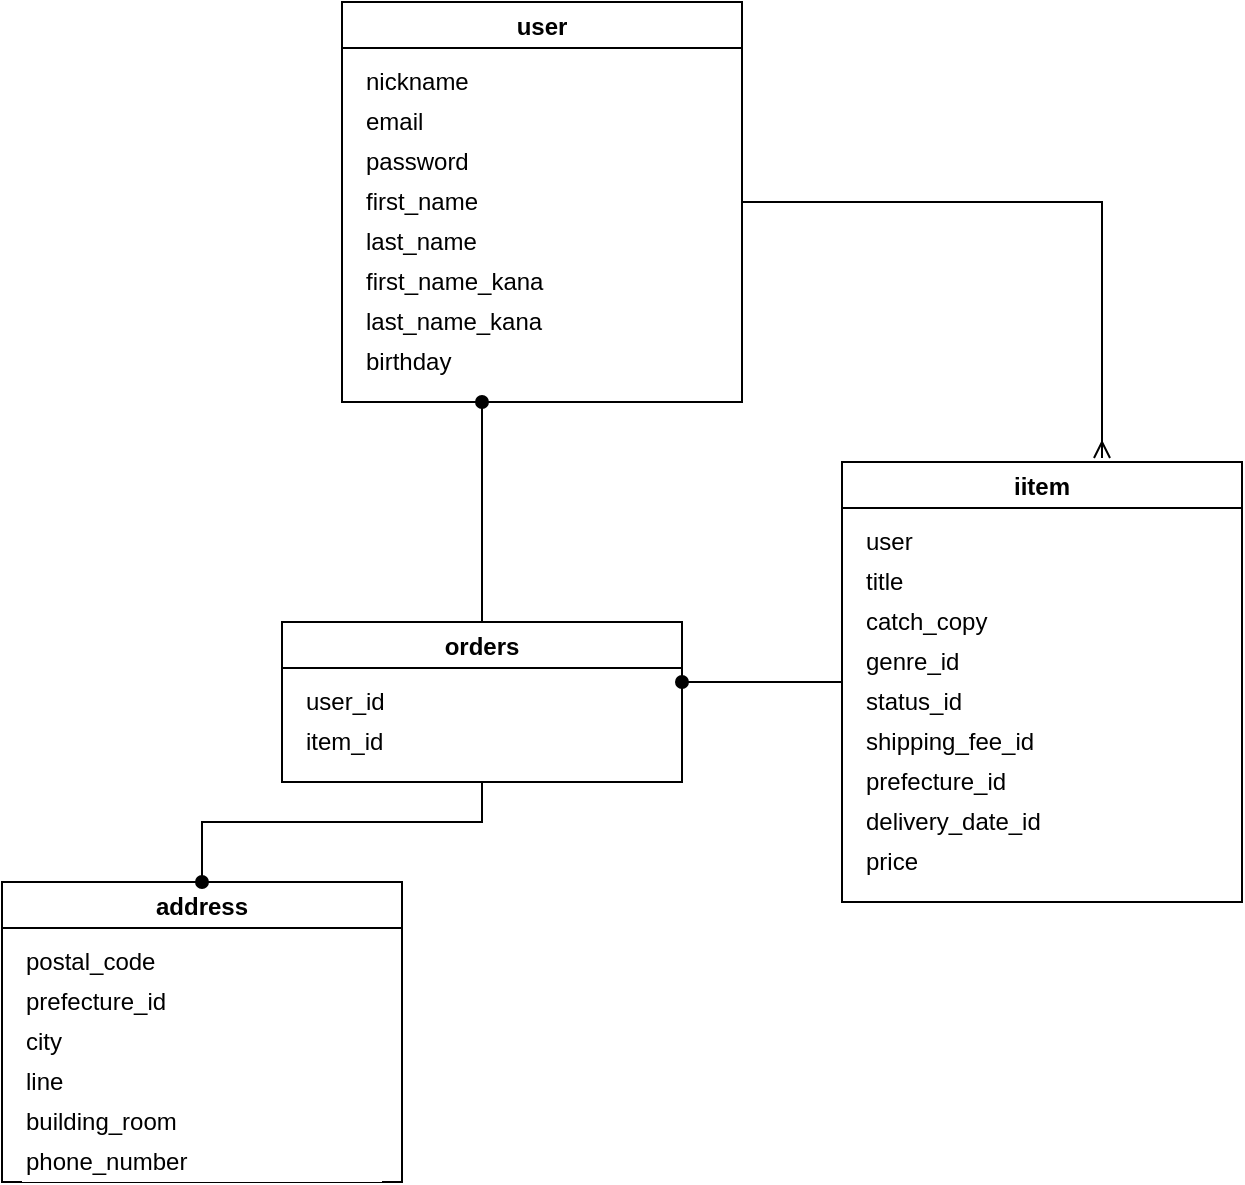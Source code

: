 <mxfile version="13.6.5">
    <diagram id="Yid4GSmu0ulVI4b2NtOw" name="ページ1">
        <mxGraphModel dx="728" dy="680" grid="1" gridSize="10" guides="1" tooltips="1" connect="1" arrows="1" fold="1" page="1" pageScale="1" pageWidth="827" pageHeight="1169" math="0" shadow="0">
            <root>
                <mxCell id="0"/>
                <mxCell id="1" parent="0"/>
                <mxCell id="37" style="edgeStyle=orthogonalEdgeStyle;rounded=0;orthogonalLoop=1;jettySize=auto;html=1;endArrow=ERmany;endFill=0;entryX=0.65;entryY=-0.009;entryDx=0;entryDy=0;entryPerimeter=0;" edge="1" parent="1" source="2" target="12">
                    <mxGeometry relative="1" as="geometry">
                        <mxPoint x="660" y="230" as="targetPoint"/>
                    </mxGeometry>
                </mxCell>
                <mxCell id="2" value="user" style="swimlane;" vertex="1" parent="1">
                    <mxGeometry x="280" y="10" width="200" height="200" as="geometry"/>
                </mxCell>
                <mxCell id="3" value="nickname" style="whiteSpace=wrap;html=1;strokeColor=none;align=left;" vertex="1" parent="2">
                    <mxGeometry x="10" y="30" width="180" height="20" as="geometry"/>
                </mxCell>
                <mxCell id="4" value="email" style="whiteSpace=wrap;html=1;strokeColor=none;align=left;" vertex="1" parent="2">
                    <mxGeometry x="10" y="50" width="180" height="20" as="geometry"/>
                </mxCell>
                <mxCell id="5" value="password" style="whiteSpace=wrap;html=1;strokeColor=none;align=left;" vertex="1" parent="2">
                    <mxGeometry x="10" y="70" width="180" height="20" as="geometry"/>
                </mxCell>
                <mxCell id="6" value="first_name&lt;span style=&quot;color: rgba(0 , 0 , 0 , 0) ; font-family: monospace ; font-size: 0px&quot;&gt;%3CmxGraphModel%3E%3Croot%3E%3CmxCell%20id%3D%220%22%2F%3E%3CmxCell%20id%3D%221%22%20parent%3D%220%22%2F%3E%3CmxCell%20id%3D%222%22%20value%3D%22nickname%22%20style%3D%22whiteSpace%3Dwrap%3Bhtml%3D1%3BstrokeColor%3Dnone%3Balign%3Dleft%3B%22%20vertex%3D%221%22%20parent%3D%221%22%3E%3CmxGeometry%20x%3D%22290%22%20y%3D%2290%22%20width%3D%22180%22%20height%3D%2220%22%20as%3D%22geometry%22%2F%3E%3C%2FmxCell%3E%3C%2Froot%3E%3C%2FmxGraphModel%3E&lt;/span&gt;" style="whiteSpace=wrap;html=1;strokeColor=none;align=left;" vertex="1" parent="2">
                    <mxGeometry x="10" y="90" width="180" height="20" as="geometry"/>
                </mxCell>
                <mxCell id="7" value="last_name" style="whiteSpace=wrap;html=1;strokeColor=none;align=left;" vertex="1" parent="2">
                    <mxGeometry x="10" y="110" width="180" height="20" as="geometry"/>
                </mxCell>
                <mxCell id="8" value="first_name_kana" style="whiteSpace=wrap;html=1;strokeColor=none;align=left;" vertex="1" parent="2">
                    <mxGeometry x="10" y="130" width="180" height="20" as="geometry"/>
                </mxCell>
                <mxCell id="9" value="last_name_kana" style="whiteSpace=wrap;html=1;strokeColor=none;align=left;" vertex="1" parent="2">
                    <mxGeometry x="10" y="150" width="180" height="20" as="geometry"/>
                </mxCell>
                <mxCell id="10" value="birthday" style="whiteSpace=wrap;html=1;strokeColor=none;align=left;" vertex="1" parent="2">
                    <mxGeometry x="10" y="170" width="180" height="20" as="geometry"/>
                </mxCell>
                <mxCell id="39" style="edgeStyle=orthogonalEdgeStyle;rounded=0;orthogonalLoop=1;jettySize=auto;html=1;endArrow=oval;endFill=1;" edge="1" parent="1" source="12">
                    <mxGeometry relative="1" as="geometry">
                        <mxPoint x="450" y="350" as="targetPoint"/>
                    </mxGeometry>
                </mxCell>
                <mxCell id="12" value="iitem" style="swimlane;align=center;" vertex="1" parent="1">
                    <mxGeometry x="530" y="240" width="200" height="220" as="geometry"/>
                </mxCell>
                <mxCell id="13" value="user" style="whiteSpace=wrap;html=1;strokeColor=none;align=left;" vertex="1" parent="12">
                    <mxGeometry x="10" y="30" width="180" height="20" as="geometry"/>
                </mxCell>
                <mxCell id="14" value="title" style="whiteSpace=wrap;html=1;strokeColor=none;align=left;" vertex="1" parent="12">
                    <mxGeometry x="10" y="50" width="180" height="20" as="geometry"/>
                </mxCell>
                <mxCell id="15" value="catch_copy" style="whiteSpace=wrap;html=1;strokeColor=none;align=left;" vertex="1" parent="12">
                    <mxGeometry x="10" y="70" width="180" height="20" as="geometry"/>
                </mxCell>
                <mxCell id="16" value="genre_id" style="whiteSpace=wrap;html=1;strokeColor=none;align=left;" vertex="1" parent="12">
                    <mxGeometry x="10" y="90" width="180" height="20" as="geometry"/>
                </mxCell>
                <mxCell id="17" value="status_id" style="whiteSpace=wrap;html=1;strokeColor=none;align=left;" vertex="1" parent="12">
                    <mxGeometry x="10" y="110" width="180" height="20" as="geometry"/>
                </mxCell>
                <mxCell id="18" value="shipping_fee_id" style="whiteSpace=wrap;html=1;strokeColor=none;align=left;" vertex="1" parent="12">
                    <mxGeometry x="10" y="130" width="180" height="20" as="geometry"/>
                </mxCell>
                <mxCell id="19" value="prefecture_id" style="whiteSpace=wrap;html=1;strokeColor=none;align=left;" vertex="1" parent="12">
                    <mxGeometry x="10" y="150" width="180" height="20" as="geometry"/>
                </mxCell>
                <mxCell id="20" value="delivery_date_id" style="whiteSpace=wrap;html=1;strokeColor=none;align=left;" vertex="1" parent="12">
                    <mxGeometry x="10" y="170" width="180" height="20" as="geometry"/>
                </mxCell>
                <mxCell id="21" value="price" style="whiteSpace=wrap;html=1;strokeColor=none;align=left;" vertex="1" parent="12">
                    <mxGeometry x="10" y="190" width="180" height="20" as="geometry"/>
                </mxCell>
                <mxCell id="41" style="edgeStyle=orthogonalEdgeStyle;rounded=0;orthogonalLoop=1;jettySize=auto;html=1;endArrow=oval;endFill=1;" edge="1" parent="1" source="22">
                    <mxGeometry relative="1" as="geometry">
                        <mxPoint x="350" y="210" as="targetPoint"/>
                    </mxGeometry>
                </mxCell>
                <mxCell id="22" value="orders" style="swimlane;align=center;" vertex="1" parent="1">
                    <mxGeometry x="250" y="320" width="200" height="80" as="geometry"/>
                </mxCell>
                <mxCell id="26" value="user_id" style="whiteSpace=wrap;html=1;strokeColor=none;align=left;" vertex="1" parent="22">
                    <mxGeometry x="10" y="30" width="180" height="20" as="geometry"/>
                </mxCell>
                <mxCell id="27" value="item_id" style="whiteSpace=wrap;html=1;strokeColor=none;align=left;" vertex="1" parent="22">
                    <mxGeometry x="10" y="50" width="180" height="20" as="geometry"/>
                </mxCell>
                <mxCell id="28" value="address" style="swimlane;align=center;" vertex="1" parent="1">
                    <mxGeometry x="110" y="450" width="200" height="150" as="geometry"/>
                </mxCell>
                <mxCell id="29" value="postal_code" style="whiteSpace=wrap;html=1;strokeColor=none;align=left;" vertex="1" parent="28">
                    <mxGeometry x="10" y="30" width="180" height="20" as="geometry"/>
                </mxCell>
                <mxCell id="30" value="prefecture_id" style="whiteSpace=wrap;html=1;strokeColor=none;align=left;" vertex="1" parent="28">
                    <mxGeometry x="10" y="50" width="180" height="20" as="geometry"/>
                </mxCell>
                <mxCell id="31" value="city" style="whiteSpace=wrap;html=1;strokeColor=none;align=left;" vertex="1" parent="28">
                    <mxGeometry x="10" y="70" width="180" height="20" as="geometry"/>
                </mxCell>
                <mxCell id="32" value="line" style="whiteSpace=wrap;html=1;strokeColor=none;align=left;" vertex="1" parent="28">
                    <mxGeometry x="10" y="90" width="180" height="20" as="geometry"/>
                </mxCell>
                <mxCell id="33" value="building_room" style="whiteSpace=wrap;html=1;strokeColor=none;align=left;" vertex="1" parent="28">
                    <mxGeometry x="10" y="110" width="180" height="20" as="geometry"/>
                </mxCell>
                <mxCell id="34" value="phone_number" style="whiteSpace=wrap;html=1;strokeColor=none;align=left;" vertex="1" parent="28">
                    <mxGeometry x="10" y="130" width="180" height="20" as="geometry"/>
                </mxCell>
                <mxCell id="42" style="edgeStyle=orthogonalEdgeStyle;rounded=0;orthogonalLoop=1;jettySize=auto;html=1;endArrow=oval;endFill=1;" edge="1" parent="1" target="28">
                    <mxGeometry relative="1" as="geometry">
                        <mxPoint x="350" y="400" as="sourcePoint"/>
                        <Array as="points">
                            <mxPoint x="350" y="420"/>
                            <mxPoint x="210" y="420"/>
                        </Array>
                    </mxGeometry>
                </mxCell>
            </root>
        </mxGraphModel>
    </diagram>
</mxfile>